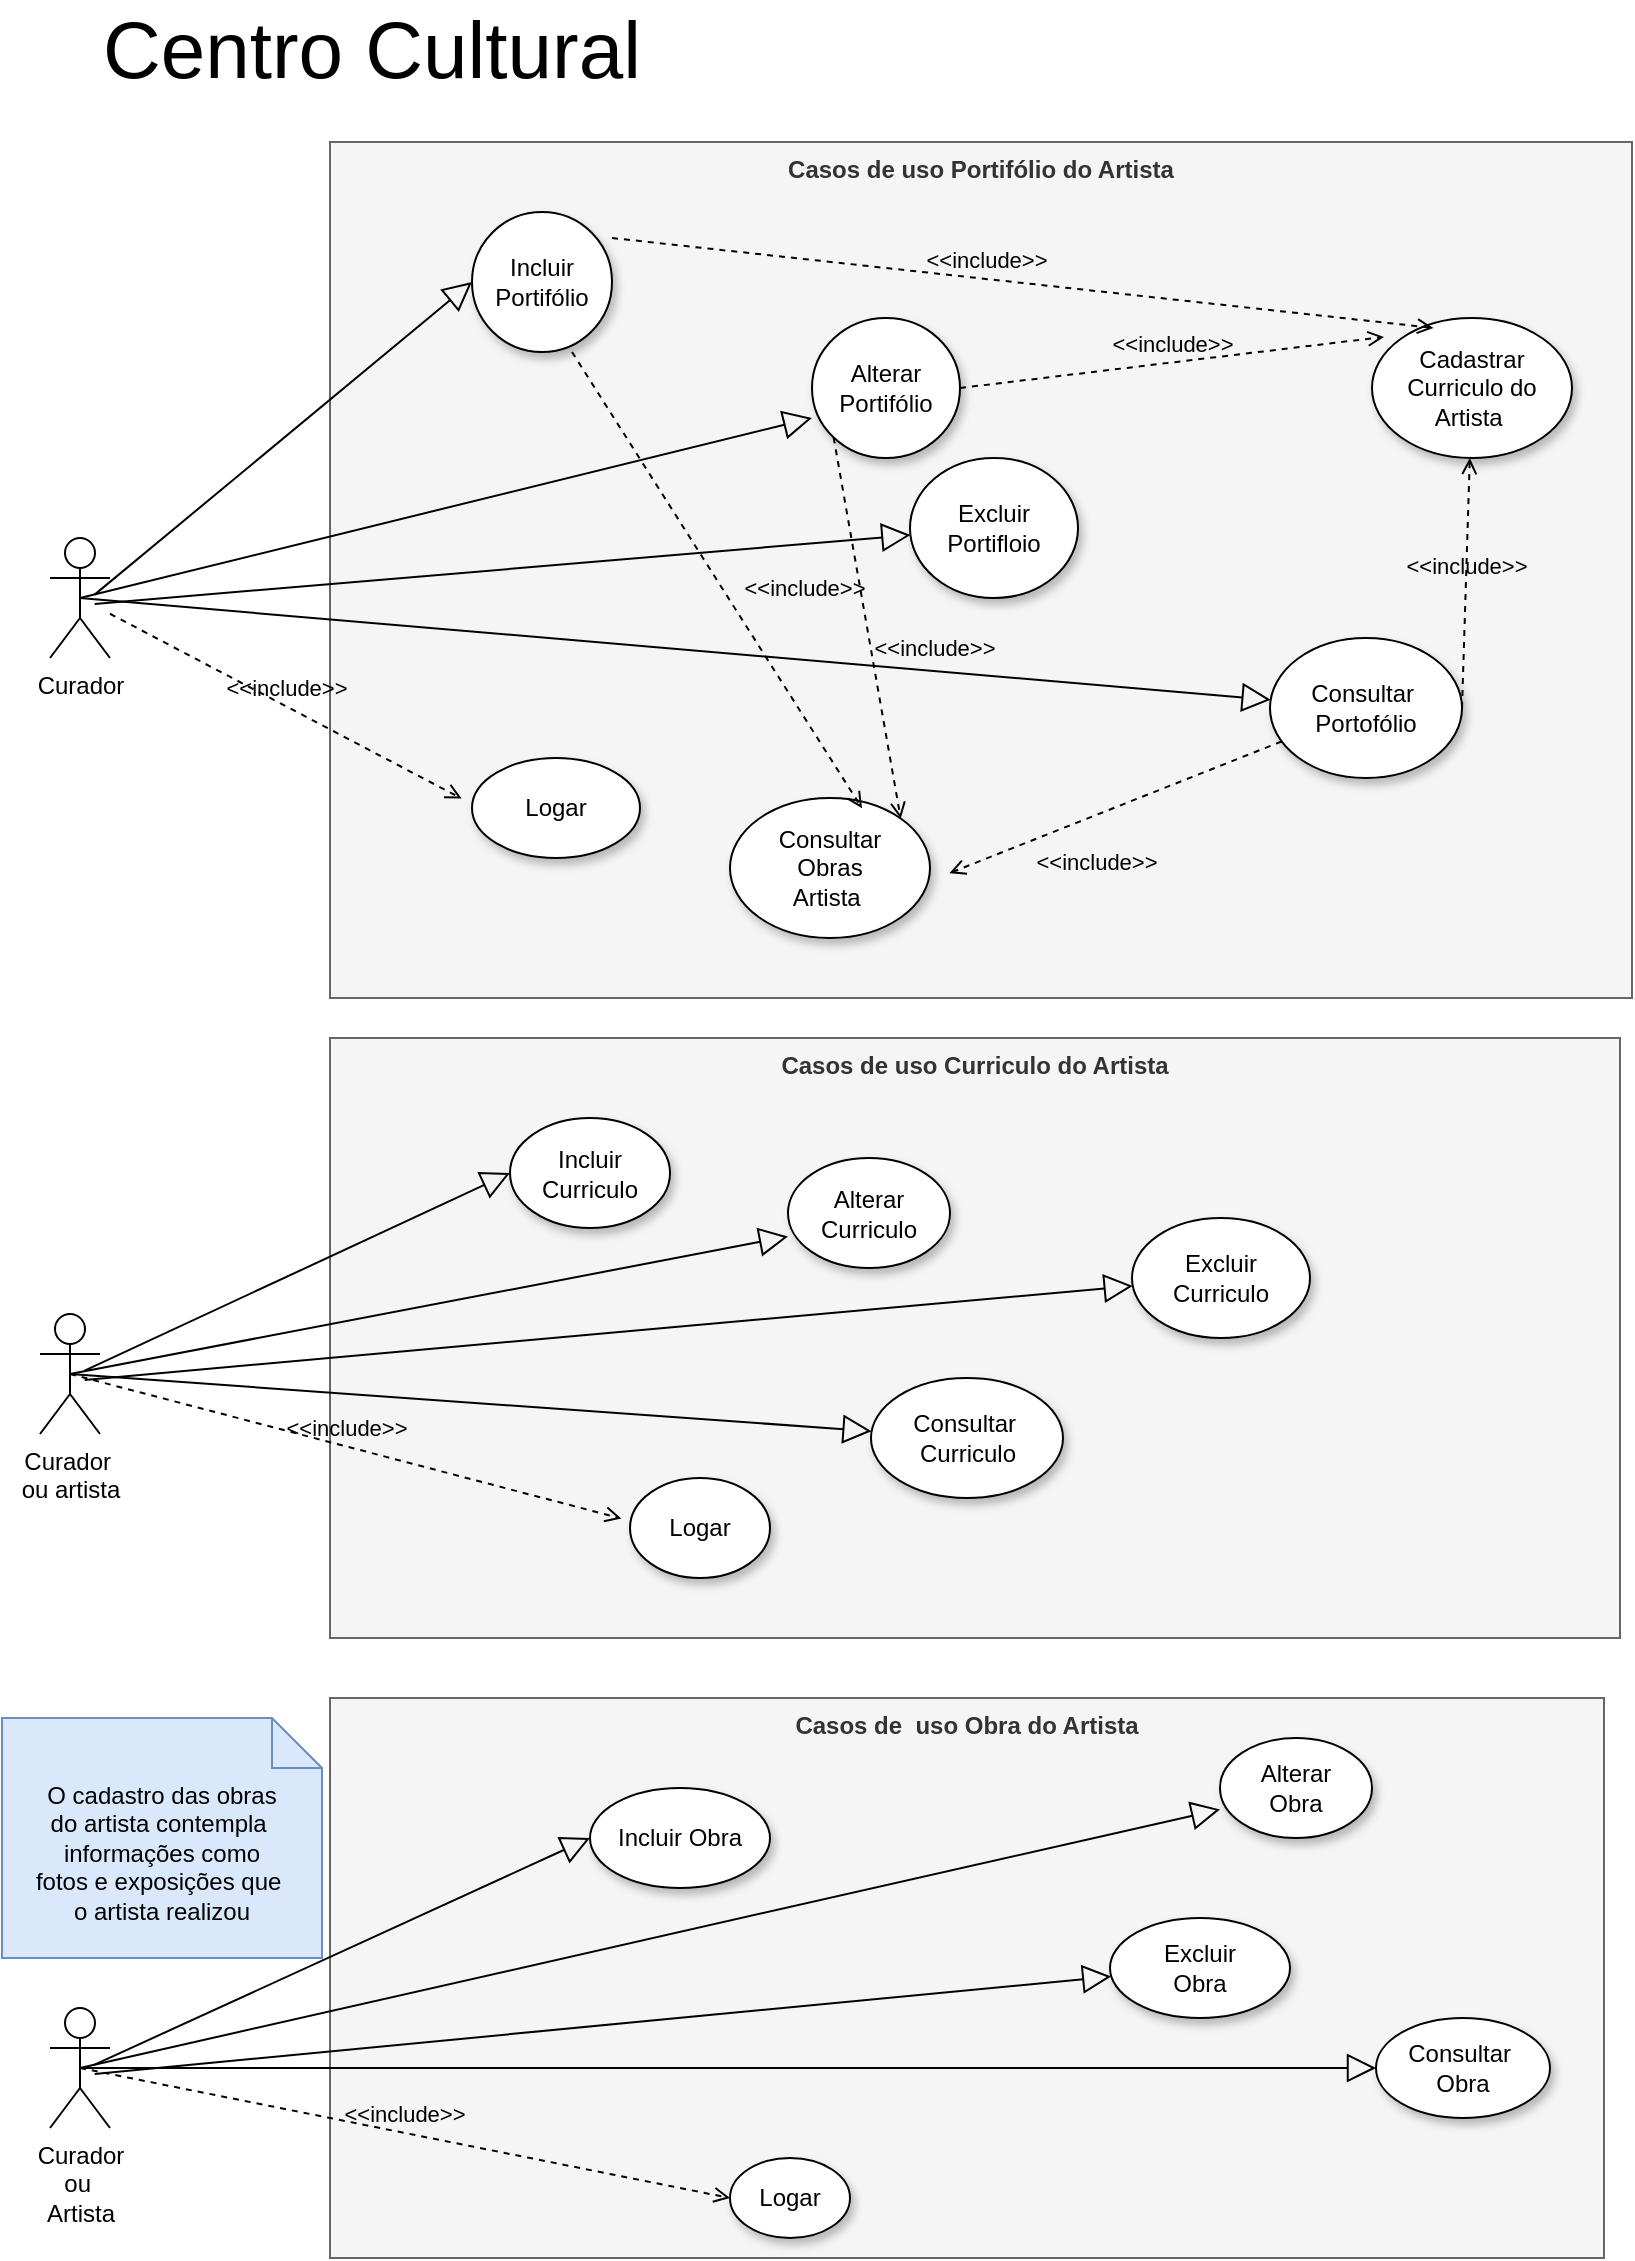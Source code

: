 <mxfile version="21.1.2" type="github">
  <diagram name="Página-1" id="rkHG6nmuOjkpt8-TUzvK">
    <mxGraphModel dx="2688" dy="477" grid="1" gridSize="10" guides="1" tooltips="1" connect="1" arrows="1" fold="1" page="1" pageScale="1" pageWidth="827" pageHeight="1169" math="0" shadow="0">
      <root>
        <mxCell id="0" />
        <mxCell id="1" parent="0" />
        <mxCell id="XnEvQe8ai3ZGjiJY6H-x-5" value="Casos de uso Portifólio do Artista" style="shape=rect;html=1;verticalAlign=top;fontStyle=1;whiteSpace=wrap;align=center;fillColor=#f5f5f5;strokeColor=#666666;fontColor=#333333;" parent="1" vertex="1">
          <mxGeometry x="-1490" y="92" width="651" height="428" as="geometry" />
        </mxCell>
        <mxCell id="XnEvQe8ai3ZGjiJY6H-x-2" value="Incluir Portifólio" style="ellipse;whiteSpace=wrap;html=1;shadow=1;" parent="1" vertex="1">
          <mxGeometry x="-1419" y="127" width="70" height="70" as="geometry" />
        </mxCell>
        <mxCell id="XnEvQe8ai3ZGjiJY6H-x-3" value="Curador" style="shape=umlActor;html=1;verticalLabelPosition=bottom;verticalAlign=top;align=center;" parent="1" vertex="1">
          <mxGeometry x="-1630" y="290" width="30" height="60" as="geometry" />
        </mxCell>
        <mxCell id="XnEvQe8ai3ZGjiJY6H-x-4" value="" style="edgeStyle=none;html=1;endArrow=block;endFill=0;endSize=12;verticalAlign=bottom;rounded=0;entryX=0;entryY=0.5;entryDx=0;entryDy=0;exitX=0.744;exitY=0.472;exitDx=0;exitDy=0;exitPerimeter=0;" parent="1" source="XnEvQe8ai3ZGjiJY6H-x-3" target="XnEvQe8ai3ZGjiJY6H-x-2" edge="1">
          <mxGeometry width="160" relative="1" as="geometry">
            <mxPoint x="-1549" y="227" as="sourcePoint" />
            <mxPoint x="-1389" y="227" as="targetPoint" />
          </mxGeometry>
        </mxCell>
        <mxCell id="XnEvQe8ai3ZGjiJY6H-x-7" value="Alterar Portifólio" style="ellipse;whiteSpace=wrap;html=1;shadow=1;" parent="1" vertex="1">
          <mxGeometry x="-1249" y="180" width="74" height="70" as="geometry" />
        </mxCell>
        <mxCell id="XnEvQe8ai3ZGjiJY6H-x-8" value="Excluir Portifloio" style="ellipse;whiteSpace=wrap;html=1;shadow=1;" parent="1" vertex="1">
          <mxGeometry x="-1200" y="250" width="84" height="70" as="geometry" />
        </mxCell>
        <mxCell id="XnEvQe8ai3ZGjiJY6H-x-13" value="" style="edgeStyle=none;html=1;endArrow=block;endFill=0;endSize=12;verticalAlign=bottom;rounded=0;entryX=0;entryY=0.714;entryDx=0;entryDy=0;entryPerimeter=0;exitX=0.5;exitY=0.5;exitDx=0;exitDy=0;exitPerimeter=0;" parent="1" source="XnEvQe8ai3ZGjiJY6H-x-3" target="XnEvQe8ai3ZGjiJY6H-x-7" edge="1">
          <mxGeometry width="160" relative="1" as="geometry">
            <mxPoint x="-1539" y="306.5" as="sourcePoint" />
            <mxPoint x="-1379" y="306.5" as="targetPoint" />
          </mxGeometry>
        </mxCell>
        <mxCell id="XnEvQe8ai3ZGjiJY6H-x-14" value="" style="edgeStyle=none;html=1;endArrow=block;endFill=0;endSize=12;verticalAlign=bottom;rounded=0;exitX=0.744;exitY=0.55;exitDx=0;exitDy=0;exitPerimeter=0;" parent="1" source="XnEvQe8ai3ZGjiJY6H-x-3" target="XnEvQe8ai3ZGjiJY6H-x-8" edge="1">
          <mxGeometry width="160" relative="1" as="geometry">
            <mxPoint x="-1529" y="376.5" as="sourcePoint" />
            <mxPoint x="-1309" y="337" as="targetPoint" />
          </mxGeometry>
        </mxCell>
        <mxCell id="XnEvQe8ai3ZGjiJY6H-x-19" value="Consultar&amp;nbsp;&lt;br&gt;Portofólio" style="ellipse;whiteSpace=wrap;html=1;shadow=1;" parent="1" vertex="1">
          <mxGeometry x="-1020" y="340" width="96" height="70" as="geometry" />
        </mxCell>
        <mxCell id="XnEvQe8ai3ZGjiJY6H-x-20" value="" style="edgeStyle=none;html=1;endArrow=block;endFill=0;endSize=12;verticalAlign=bottom;rounded=0;exitX=0.5;exitY=0.5;exitDx=0;exitDy=0;exitPerimeter=0;" parent="1" source="XnEvQe8ai3ZGjiJY6H-x-3" target="XnEvQe8ai3ZGjiJY6H-x-19" edge="1">
          <mxGeometry width="160" relative="1" as="geometry">
            <mxPoint x="-1589" y="317" as="sourcePoint" />
            <mxPoint x="-1269" y="332" as="targetPoint" />
          </mxGeometry>
        </mxCell>
        <mxCell id="nVL4J-MFMbPPPKdqbXxZ-2" value="&lt;font style=&quot;font-size: 40px;&quot;&gt;Centro Cultural&lt;/font&gt;" style="text;html=1;strokeColor=none;fillColor=none;align=center;verticalAlign=middle;whiteSpace=wrap;rounded=0;" parent="1" vertex="1">
          <mxGeometry x="-1609" y="30" width="280" height="30" as="geometry" />
        </mxCell>
        <mxCell id="ASfWBYzMuZ3_pJoTGtA6-3" value="Casos de uso Curriculo do Artista" style="shape=rect;html=1;verticalAlign=top;fontStyle=1;whiteSpace=wrap;align=center;fillColor=#f5f5f5;fontColor=#333333;strokeColor=#666666;" parent="1" vertex="1">
          <mxGeometry x="-1490" y="540" width="645" height="300" as="geometry" />
        </mxCell>
        <mxCell id="ASfWBYzMuZ3_pJoTGtA6-4" value="Incluir Curriculo" style="ellipse;whiteSpace=wrap;html=1;shadow=1;" parent="1" vertex="1">
          <mxGeometry x="-1400" y="580" width="80" height="55" as="geometry" />
        </mxCell>
        <mxCell id="ASfWBYzMuZ3_pJoTGtA6-5" value="Curador&amp;nbsp;&lt;br&gt;ou artista" style="shape=umlActor;html=1;verticalLabelPosition=bottom;verticalAlign=top;align=center;" parent="1" vertex="1">
          <mxGeometry x="-1635" y="678" width="30" height="60" as="geometry" />
        </mxCell>
        <mxCell id="ASfWBYzMuZ3_pJoTGtA6-6" value="" style="edgeStyle=none;html=1;endArrow=block;endFill=0;endSize=12;verticalAlign=bottom;rounded=0;entryX=0;entryY=0.5;entryDx=0;entryDy=0;exitX=0.744;exitY=0.472;exitDx=0;exitDy=0;exitPerimeter=0;" parent="1" source="ASfWBYzMuZ3_pJoTGtA6-5" target="ASfWBYzMuZ3_pJoTGtA6-4" edge="1">
          <mxGeometry width="160" relative="1" as="geometry">
            <mxPoint x="-1565" y="685" as="sourcePoint" />
            <mxPoint x="-1405" y="685" as="targetPoint" />
          </mxGeometry>
        </mxCell>
        <mxCell id="ASfWBYzMuZ3_pJoTGtA6-7" value="Alterar Curriculo" style="ellipse;whiteSpace=wrap;html=1;shadow=1;" parent="1" vertex="1">
          <mxGeometry x="-1261" y="600" width="81" height="55" as="geometry" />
        </mxCell>
        <mxCell id="ASfWBYzMuZ3_pJoTGtA6-8" value="Excluir Curriculo" style="ellipse;whiteSpace=wrap;html=1;shadow=1;" parent="1" vertex="1">
          <mxGeometry x="-1089" y="630" width="89" height="60" as="geometry" />
        </mxCell>
        <mxCell id="ASfWBYzMuZ3_pJoTGtA6-9" value="" style="edgeStyle=none;html=1;endArrow=block;endFill=0;endSize=12;verticalAlign=bottom;rounded=0;entryX=0;entryY=0.714;entryDx=0;entryDy=0;entryPerimeter=0;exitX=0.5;exitY=0.5;exitDx=0;exitDy=0;exitPerimeter=0;" parent="1" source="ASfWBYzMuZ3_pJoTGtA6-5" target="ASfWBYzMuZ3_pJoTGtA6-7" edge="1">
          <mxGeometry width="160" relative="1" as="geometry">
            <mxPoint x="-1555" y="764.5" as="sourcePoint" />
            <mxPoint x="-1395" y="764.5" as="targetPoint" />
          </mxGeometry>
        </mxCell>
        <mxCell id="ASfWBYzMuZ3_pJoTGtA6-10" value="" style="edgeStyle=none;html=1;endArrow=block;endFill=0;endSize=12;verticalAlign=bottom;rounded=0;exitX=0.744;exitY=0.55;exitDx=0;exitDy=0;exitPerimeter=0;" parent="1" source="ASfWBYzMuZ3_pJoTGtA6-5" target="ASfWBYzMuZ3_pJoTGtA6-8" edge="1">
          <mxGeometry width="160" relative="1" as="geometry">
            <mxPoint x="-1545" y="834.5" as="sourcePoint" />
            <mxPoint x="-1325" y="795" as="targetPoint" />
          </mxGeometry>
        </mxCell>
        <mxCell id="ASfWBYzMuZ3_pJoTGtA6-11" value="Consultar&amp;nbsp;&lt;br&gt;Curriculo" style="ellipse;whiteSpace=wrap;html=1;shadow=1;" parent="1" vertex="1">
          <mxGeometry x="-1219.5" y="710" width="96" height="60" as="geometry" />
        </mxCell>
        <mxCell id="ASfWBYzMuZ3_pJoTGtA6-12" value="" style="edgeStyle=none;html=1;endArrow=block;endFill=0;endSize=12;verticalAlign=bottom;rounded=0;exitX=0.5;exitY=0.5;exitDx=0;exitDy=0;exitPerimeter=0;" parent="1" source="ASfWBYzMuZ3_pJoTGtA6-5" target="ASfWBYzMuZ3_pJoTGtA6-11" edge="1">
          <mxGeometry width="160" relative="1" as="geometry">
            <mxPoint x="-1605" y="775" as="sourcePoint" />
            <mxPoint x="-1285" y="790" as="targetPoint" />
          </mxGeometry>
        </mxCell>
        <mxCell id="ASfWBYzMuZ3_pJoTGtA6-13" value="Cadastrar Curriculo do Artista&amp;nbsp;" style="ellipse;whiteSpace=wrap;html=1;shadow=1;" parent="1" vertex="1">
          <mxGeometry x="-969" y="180" width="100" height="70" as="geometry" />
        </mxCell>
        <mxCell id="ASfWBYzMuZ3_pJoTGtA6-15" value="&amp;lt;&amp;lt;include&amp;gt;&amp;gt;" style="edgeStyle=none;html=1;endArrow=open;verticalAlign=bottom;dashed=1;labelBackgroundColor=none;rounded=0;exitX=1;exitY=0.5;exitDx=0;exitDy=0;" parent="1" source="XnEvQe8ai3ZGjiJY6H-x-19" target="ASfWBYzMuZ3_pJoTGtA6-13" edge="1">
          <mxGeometry width="160" relative="1" as="geometry">
            <mxPoint x="-1279" y="350" as="sourcePoint" />
            <mxPoint x="-1119" y="350" as="targetPoint" />
          </mxGeometry>
        </mxCell>
        <mxCell id="ASfWBYzMuZ3_pJoTGtA6-16" value="&amp;lt;&amp;lt;include&amp;gt;&amp;gt;" style="edgeStyle=none;html=1;endArrow=open;verticalAlign=bottom;dashed=1;labelBackgroundColor=none;rounded=0;entryX=0.307;entryY=0.071;entryDx=0;entryDy=0;entryPerimeter=0;" parent="1" target="ASfWBYzMuZ3_pJoTGtA6-13" edge="1">
          <mxGeometry x="-0.087" y="1" width="160" relative="1" as="geometry">
            <mxPoint x="-1349" y="140" as="sourcePoint" />
            <mxPoint x="-1109" y="200" as="targetPoint" />
            <mxPoint as="offset" />
          </mxGeometry>
        </mxCell>
        <mxCell id="ASfWBYzMuZ3_pJoTGtA6-17" value="&amp;lt;&amp;lt;include&amp;gt;&amp;gt;" style="edgeStyle=none;html=1;endArrow=open;verticalAlign=bottom;dashed=1;labelBackgroundColor=none;rounded=0;entryX=0.06;entryY=0.135;entryDx=0;entryDy=0;entryPerimeter=0;exitX=1;exitY=0.5;exitDx=0;exitDy=0;" parent="1" source="XnEvQe8ai3ZGjiJY6H-x-7" target="ASfWBYzMuZ3_pJoTGtA6-13" edge="1">
          <mxGeometry width="160" relative="1" as="geometry">
            <mxPoint x="-1249" y="190" as="sourcePoint" />
            <mxPoint x="-1089" y="190" as="targetPoint" />
          </mxGeometry>
        </mxCell>
        <mxCell id="ASfWBYzMuZ3_pJoTGtA6-18" value="Casos de&amp;nbsp; uso Obra do Artista" style="shape=rect;html=1;verticalAlign=top;fontStyle=1;whiteSpace=wrap;align=center;fillColor=#f5f5f5;fontColor=#333333;strokeColor=#666666;" parent="1" vertex="1">
          <mxGeometry x="-1490" y="870" width="637" height="280" as="geometry" />
        </mxCell>
        <mxCell id="ASfWBYzMuZ3_pJoTGtA6-19" value="Incluir Obra" style="ellipse;whiteSpace=wrap;html=1;shadow=1;" parent="1" vertex="1">
          <mxGeometry x="-1360" y="915" width="90" height="50" as="geometry" />
        </mxCell>
        <mxCell id="ASfWBYzMuZ3_pJoTGtA6-20" value="Curador&lt;br&gt;ou&amp;nbsp;&lt;br&gt;Artista&lt;br&gt;" style="shape=umlActor;html=1;verticalLabelPosition=bottom;verticalAlign=top;align=center;" parent="1" vertex="1">
          <mxGeometry x="-1630" y="1025" width="30" height="60" as="geometry" />
        </mxCell>
        <mxCell id="ASfWBYzMuZ3_pJoTGtA6-21" value="" style="edgeStyle=none;html=1;endArrow=block;endFill=0;endSize=12;verticalAlign=bottom;rounded=0;entryX=0;entryY=0.5;entryDx=0;entryDy=0;exitX=0.744;exitY=0.472;exitDx=0;exitDy=0;exitPerimeter=0;" parent="1" source="ASfWBYzMuZ3_pJoTGtA6-20" target="ASfWBYzMuZ3_pJoTGtA6-19" edge="1">
          <mxGeometry width="160" relative="1" as="geometry">
            <mxPoint x="-1559" y="975" as="sourcePoint" />
            <mxPoint x="-1399" y="975" as="targetPoint" />
          </mxGeometry>
        </mxCell>
        <mxCell id="ASfWBYzMuZ3_pJoTGtA6-22" value="Alterar&lt;br&gt;Obra" style="ellipse;whiteSpace=wrap;html=1;shadow=1;" parent="1" vertex="1">
          <mxGeometry x="-1045" y="890" width="76" height="50" as="geometry" />
        </mxCell>
        <mxCell id="ASfWBYzMuZ3_pJoTGtA6-23" value="Excluir &lt;br&gt;Obra" style="ellipse;whiteSpace=wrap;html=1;shadow=1;" parent="1" vertex="1">
          <mxGeometry x="-1100" y="980" width="90" height="50" as="geometry" />
        </mxCell>
        <mxCell id="ASfWBYzMuZ3_pJoTGtA6-24" value="" style="edgeStyle=none;html=1;endArrow=block;endFill=0;endSize=12;verticalAlign=bottom;rounded=0;entryX=0;entryY=0.714;entryDx=0;entryDy=0;entryPerimeter=0;exitX=0.5;exitY=0.5;exitDx=0;exitDy=0;exitPerimeter=0;" parent="1" source="ASfWBYzMuZ3_pJoTGtA6-20" target="ASfWBYzMuZ3_pJoTGtA6-22" edge="1">
          <mxGeometry width="160" relative="1" as="geometry">
            <mxPoint x="-1549" y="1054.5" as="sourcePoint" />
            <mxPoint x="-1389" y="1054.5" as="targetPoint" />
          </mxGeometry>
        </mxCell>
        <mxCell id="ASfWBYzMuZ3_pJoTGtA6-25" value="" style="edgeStyle=none;html=1;endArrow=block;endFill=0;endSize=12;verticalAlign=bottom;rounded=0;exitX=0.744;exitY=0.55;exitDx=0;exitDy=0;exitPerimeter=0;" parent="1" source="ASfWBYzMuZ3_pJoTGtA6-20" target="ASfWBYzMuZ3_pJoTGtA6-23" edge="1">
          <mxGeometry width="160" relative="1" as="geometry">
            <mxPoint x="-1539" y="1124.5" as="sourcePoint" />
            <mxPoint x="-1319" y="1085" as="targetPoint" />
          </mxGeometry>
        </mxCell>
        <mxCell id="ASfWBYzMuZ3_pJoTGtA6-26" value="Consultar&amp;nbsp;&lt;br&gt;Obra" style="ellipse;whiteSpace=wrap;html=1;shadow=1;" parent="1" vertex="1">
          <mxGeometry x="-967" y="1030" width="87" height="50" as="geometry" />
        </mxCell>
        <mxCell id="ASfWBYzMuZ3_pJoTGtA6-27" value="" style="edgeStyle=none;html=1;endArrow=block;endFill=0;endSize=12;verticalAlign=bottom;rounded=0;exitX=0.5;exitY=0.5;exitDx=0;exitDy=0;exitPerimeter=0;" parent="1" source="ASfWBYzMuZ3_pJoTGtA6-20" target="ASfWBYzMuZ3_pJoTGtA6-26" edge="1">
          <mxGeometry width="160" relative="1" as="geometry">
            <mxPoint x="-1599" y="1065" as="sourcePoint" />
            <mxPoint x="-1279" y="1080" as="targetPoint" />
          </mxGeometry>
        </mxCell>
        <mxCell id="ASfWBYzMuZ3_pJoTGtA6-31" value="O cadastro das obras&lt;br&gt;do artista contempla&amp;nbsp;&lt;br&gt;informações como&lt;br&gt;fotos e exposições que&amp;nbsp;&lt;br&gt;o artista realizou" style="shape=note2;boundedLbl=1;whiteSpace=wrap;html=1;size=25;verticalAlign=top;align=center;fillColor=#dae8fc;strokeColor=#6c8ebf;" parent="1" vertex="1">
          <mxGeometry x="-1654" y="880" width="160" height="120" as="geometry" />
        </mxCell>
        <mxCell id="ASfWBYzMuZ3_pJoTGtA6-32" value="Consultar&lt;br&gt;Obras &lt;br&gt;Artista&amp;nbsp;" style="ellipse;whiteSpace=wrap;html=1;shadow=1;" parent="1" vertex="1">
          <mxGeometry x="-1290" y="420" width="100" height="70" as="geometry" />
        </mxCell>
        <mxCell id="ASfWBYzMuZ3_pJoTGtA6-33" value="&amp;lt;&amp;lt;include&amp;gt;&amp;gt;" style="edgeStyle=none;html=1;endArrow=open;verticalAlign=bottom;dashed=1;labelBackgroundColor=none;rounded=0;entryX=1.097;entryY=0.537;entryDx=0;entryDy=0;entryPerimeter=0;" parent="1" source="XnEvQe8ai3ZGjiJY6H-x-19" target="ASfWBYzMuZ3_pJoTGtA6-32" edge="1">
          <mxGeometry x="0.25" y="30" width="160" relative="1" as="geometry">
            <mxPoint x="-1000" y="410" as="sourcePoint" />
            <mxPoint x="-1079" y="400" as="targetPoint" />
            <mxPoint as="offset" />
          </mxGeometry>
        </mxCell>
        <mxCell id="ASfWBYzMuZ3_pJoTGtA6-35" value="&amp;lt;&amp;lt;include&amp;gt;&amp;gt;" style="edgeStyle=none;html=1;endArrow=open;verticalAlign=bottom;dashed=1;labelBackgroundColor=none;rounded=0;entryX=1;entryY=0;entryDx=0;entryDy=0;exitX=0;exitY=1;exitDx=0;exitDy=0;" parent="1" source="XnEvQe8ai3ZGjiJY6H-x-7" target="ASfWBYzMuZ3_pJoTGtA6-32" edge="1">
          <mxGeometry x="0.25" y="30" width="160" relative="1" as="geometry">
            <mxPoint x="-1269" y="250" as="sourcePoint" />
            <mxPoint x="-1439" y="323" as="targetPoint" />
            <mxPoint as="offset" />
          </mxGeometry>
        </mxCell>
        <mxCell id="ASfWBYzMuZ3_pJoTGtA6-36" value="&amp;lt;&amp;lt;include&amp;gt;&amp;gt;" style="edgeStyle=none;html=1;endArrow=open;verticalAlign=bottom;dashed=1;labelBackgroundColor=none;rounded=0;exitX=0;exitY=1;exitDx=0;exitDy=0;entryX=0.66;entryY=0.073;entryDx=0;entryDy=0;entryPerimeter=0;" parent="1" target="ASfWBYzMuZ3_pJoTGtA6-32" edge="1">
          <mxGeometry x="0.25" y="30" width="160" relative="1" as="geometry">
            <mxPoint x="-1369" y="197" as="sourcePoint" />
            <mxPoint x="-1389" y="360" as="targetPoint" />
            <mxPoint as="offset" />
          </mxGeometry>
        </mxCell>
        <mxCell id="3tUGsa792b6qpTHUfkvz-1" value="Logar" style="ellipse;whiteSpace=wrap;html=1;shadow=1;" parent="1" vertex="1">
          <mxGeometry x="-1340" y="760" width="70" height="50" as="geometry" />
        </mxCell>
        <mxCell id="3tUGsa792b6qpTHUfkvz-2" value="&amp;lt;&amp;lt;include&amp;gt;&amp;gt;" style="edgeStyle=none;html=1;endArrow=open;verticalAlign=bottom;dashed=1;labelBackgroundColor=none;rounded=0;exitX=0.5;exitY=0.5;exitDx=0;exitDy=0;exitPerimeter=0;entryX=-0.062;entryY=0.405;entryDx=0;entryDy=0;entryPerimeter=0;" parent="1" source="ASfWBYzMuZ3_pJoTGtA6-5" target="3tUGsa792b6qpTHUfkvz-1" edge="1">
          <mxGeometry width="160" relative="1" as="geometry">
            <mxPoint x="-1585" y="760" as="sourcePoint" />
            <mxPoint x="-1425" y="760" as="targetPoint" />
          </mxGeometry>
        </mxCell>
        <mxCell id="3tUGsa792b6qpTHUfkvz-3" value="Logar" style="ellipse;whiteSpace=wrap;html=1;shadow=1;" parent="1" vertex="1">
          <mxGeometry x="-1290" y="1100" width="60" height="40" as="geometry" />
        </mxCell>
        <mxCell id="3tUGsa792b6qpTHUfkvz-4" value="&amp;lt;&amp;lt;include&amp;gt;&amp;gt;" style="edgeStyle=none;html=1;endArrow=open;verticalAlign=bottom;dashed=1;labelBackgroundColor=none;rounded=0;exitX=0.5;exitY=0.5;exitDx=0;exitDy=0;exitPerimeter=0;entryX=0;entryY=0.5;entryDx=0;entryDy=0;" parent="1" source="ASfWBYzMuZ3_pJoTGtA6-20" target="3tUGsa792b6qpTHUfkvz-3" edge="1">
          <mxGeometry width="160" relative="1" as="geometry">
            <mxPoint x="-1464" y="1080" as="sourcePoint" />
            <mxPoint x="-1304" y="1080" as="targetPoint" />
          </mxGeometry>
        </mxCell>
        <mxCell id="3tUGsa792b6qpTHUfkvz-5" value="Logar" style="ellipse;whiteSpace=wrap;html=1;shadow=1;" parent="1" vertex="1">
          <mxGeometry x="-1419" y="400" width="84" height="50" as="geometry" />
        </mxCell>
        <mxCell id="3tUGsa792b6qpTHUfkvz-6" value="&amp;lt;&amp;lt;include&amp;gt;&amp;gt;" style="edgeStyle=none;html=1;endArrow=open;verticalAlign=bottom;dashed=1;labelBackgroundColor=none;rounded=0;entryX=-0.062;entryY=0.405;entryDx=0;entryDy=0;entryPerimeter=0;" parent="1" source="XnEvQe8ai3ZGjiJY6H-x-3" target="3tUGsa792b6qpTHUfkvz-5" edge="1">
          <mxGeometry width="160" relative="1" as="geometry">
            <mxPoint x="-1620" y="340" as="sourcePoint" />
            <mxPoint x="-1535" y="432" as="targetPoint" />
          </mxGeometry>
        </mxCell>
      </root>
    </mxGraphModel>
  </diagram>
</mxfile>
